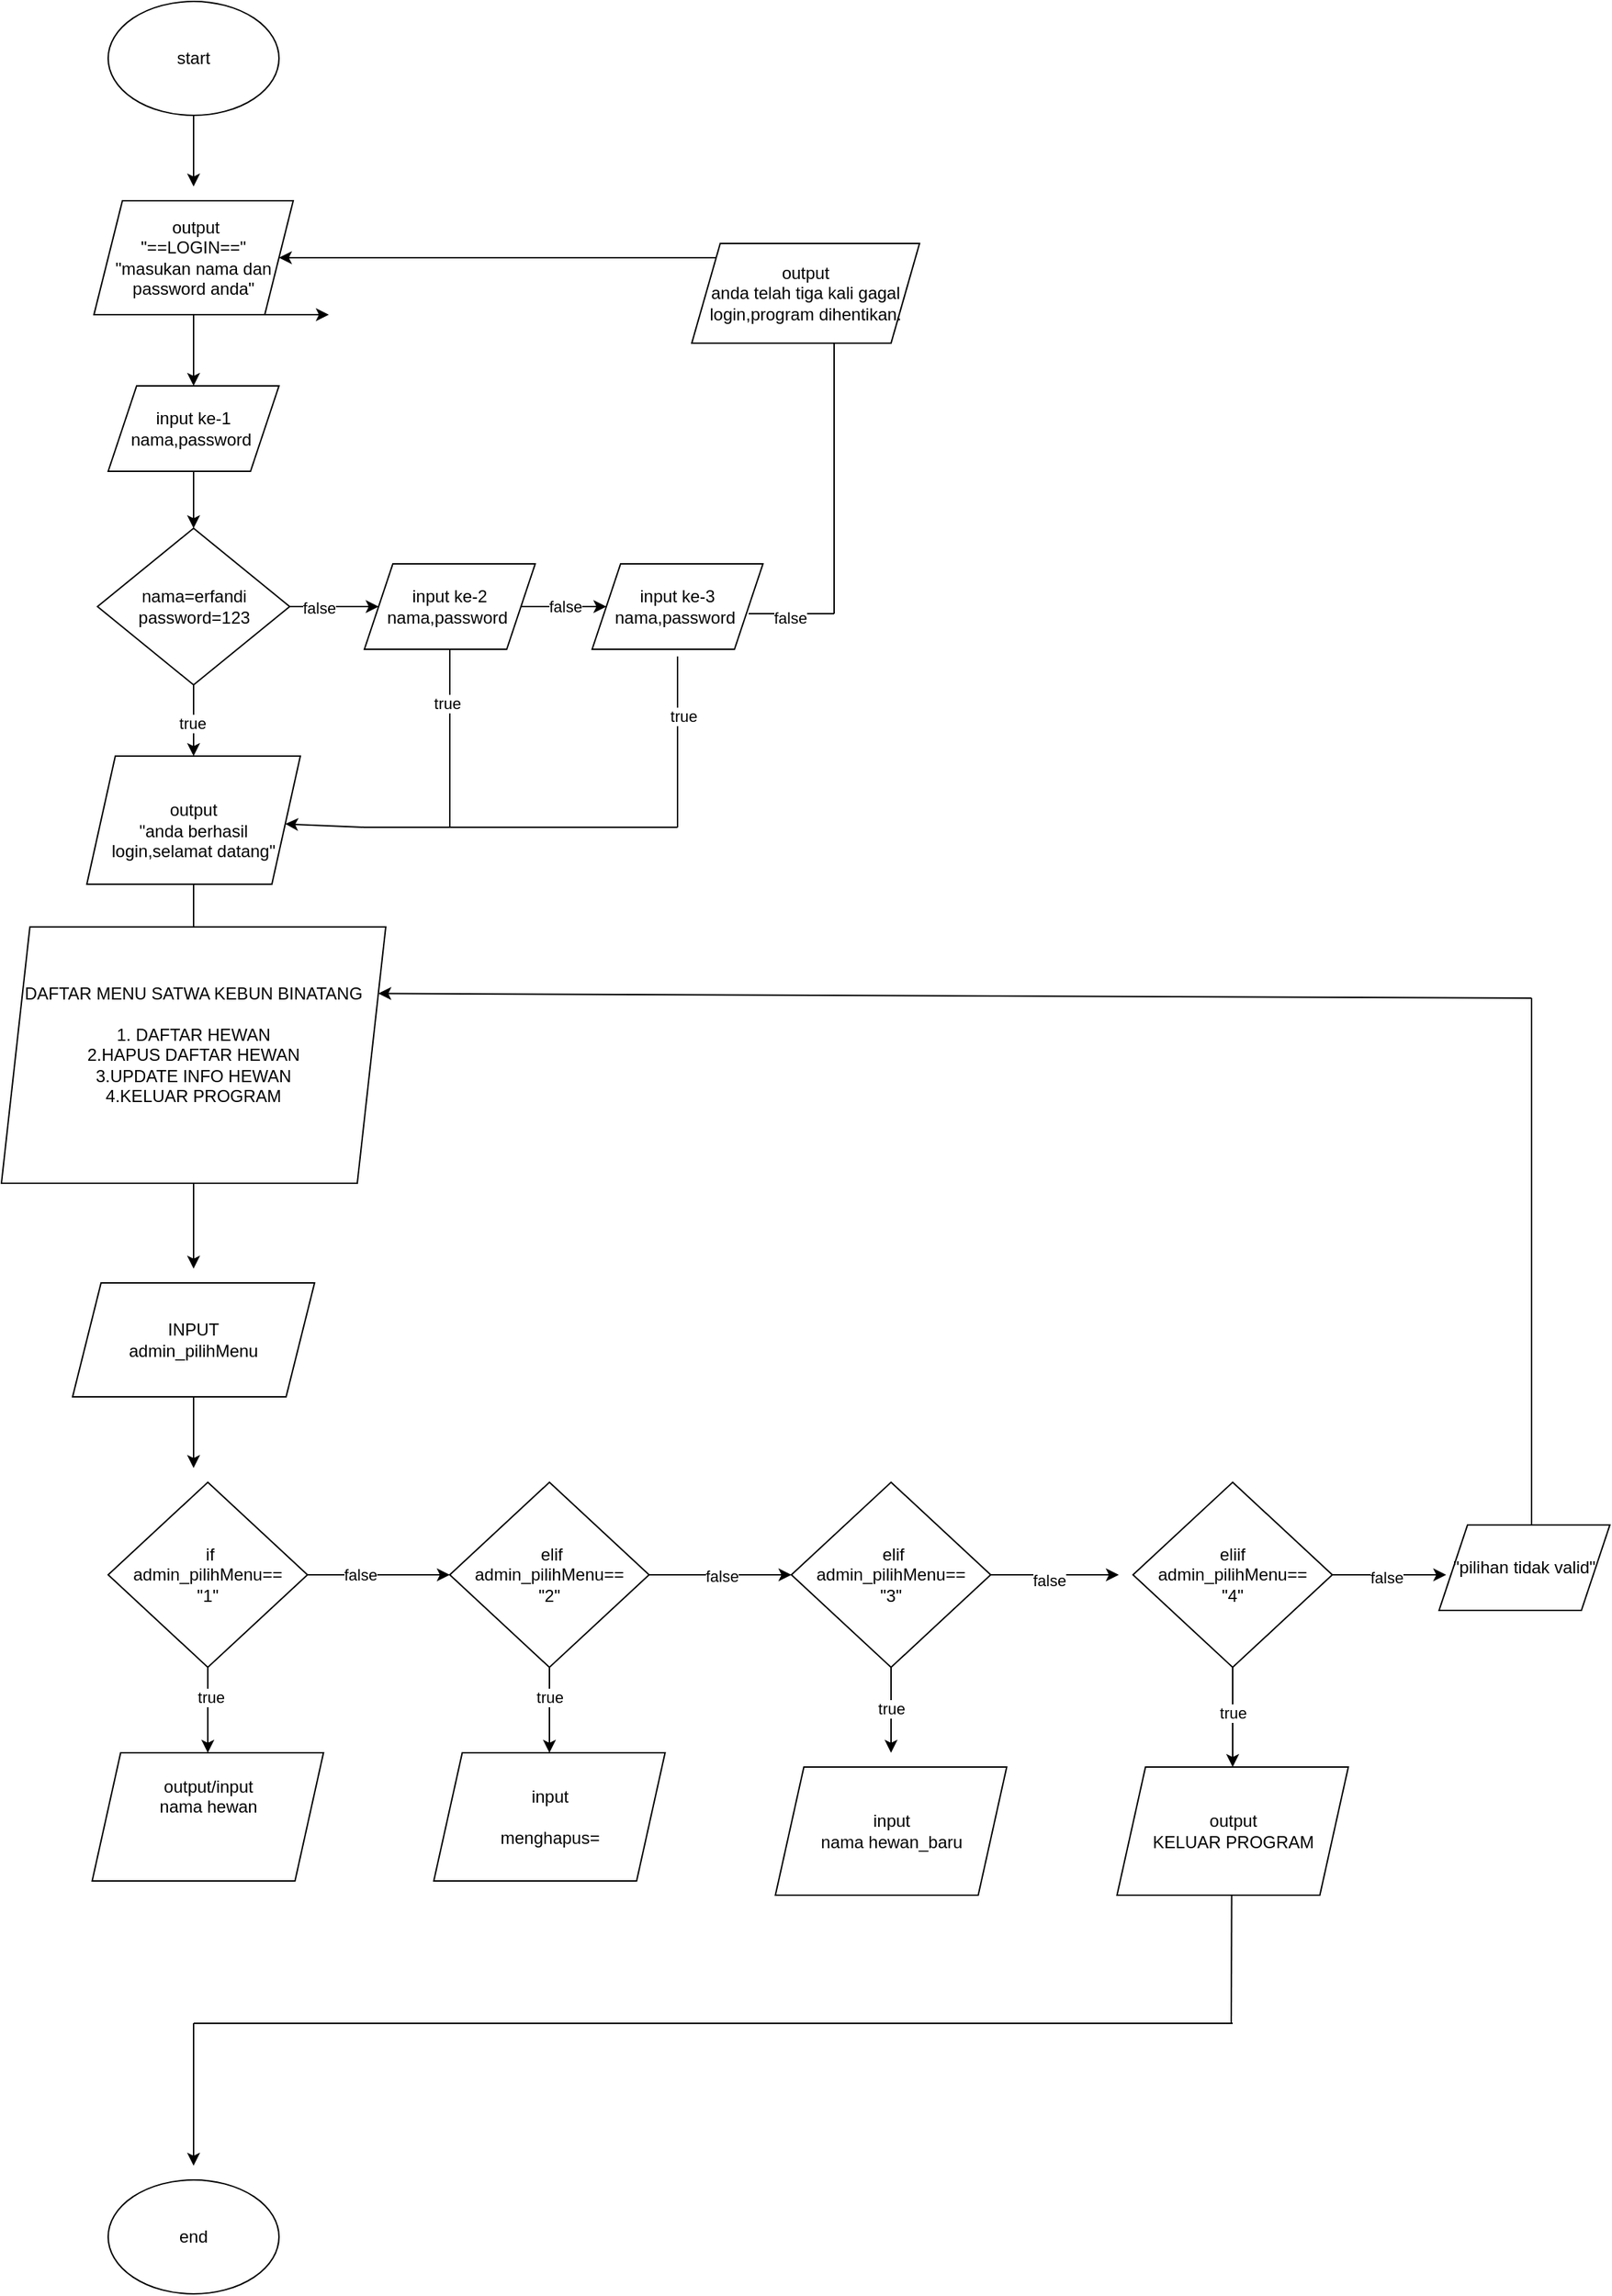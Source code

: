 <mxfile version="28.2.5">
  <diagram name="Page-1" id="dFhPst_S7rwA3uoJncHg">
    <mxGraphModel dx="1226" dy="736" grid="1" gridSize="10" guides="1" tooltips="1" connect="1" arrows="1" fold="1" page="1" pageScale="1" pageWidth="850" pageHeight="1100" math="0" shadow="0">
      <root>
        <mxCell id="0" />
        <mxCell id="1" parent="0" />
        <mxCell id="uPxCHblYA37mIubjmwFk-2" style="edgeStyle=orthogonalEdgeStyle;rounded=0;orthogonalLoop=1;jettySize=auto;html=1;" parent="1" source="uPxCHblYA37mIubjmwFk-1" edge="1">
          <mxGeometry relative="1" as="geometry">
            <mxPoint x="400" y="140" as="targetPoint" />
          </mxGeometry>
        </mxCell>
        <mxCell id="uPxCHblYA37mIubjmwFk-1" value="start" style="ellipse;whiteSpace=wrap;html=1;" parent="1" vertex="1">
          <mxGeometry x="340" y="10" width="120" height="80" as="geometry" />
        </mxCell>
        <mxCell id="uPxCHblYA37mIubjmwFk-7" style="edgeStyle=orthogonalEdgeStyle;rounded=0;orthogonalLoop=1;jettySize=auto;html=1;" parent="1" source="uPxCHblYA37mIubjmwFk-4" edge="1">
          <mxGeometry relative="1" as="geometry">
            <mxPoint x="400" y="280" as="targetPoint" />
          </mxGeometry>
        </mxCell>
        <mxCell id="uPxCHblYA37mIubjmwFk-4" value="&amp;nbsp;output&lt;div&gt;&quot;==LOGIN==&quot;&lt;br&gt;&lt;div&gt;&quot;masukan nama dan password anda&quot;&lt;/div&gt;&lt;/div&gt;" style="shape=parallelogram;perimeter=parallelogramPerimeter;whiteSpace=wrap;html=1;fixedSize=1;" parent="1" vertex="1">
          <mxGeometry x="330" y="150" width="140" height="80" as="geometry" />
        </mxCell>
        <mxCell id="uPxCHblYA37mIubjmwFk-5" value="" style="endArrow=classic;html=1;rounded=0;" parent="1" edge="1">
          <mxGeometry width="50" height="50" relative="1" as="geometry">
            <mxPoint x="425" y="230" as="sourcePoint" />
            <mxPoint x="495" y="230" as="targetPoint" />
          </mxGeometry>
        </mxCell>
        <mxCell id="uPxCHblYA37mIubjmwFk-9" style="edgeStyle=orthogonalEdgeStyle;rounded=0;orthogonalLoop=1;jettySize=auto;html=1;" parent="1" source="uPxCHblYA37mIubjmwFk-8" edge="1">
          <mxGeometry relative="1" as="geometry">
            <mxPoint x="400" y="380" as="targetPoint" />
          </mxGeometry>
        </mxCell>
        <mxCell id="uPxCHblYA37mIubjmwFk-8" value="input ke-1&lt;div&gt;nama,password&amp;nbsp;&lt;/div&gt;" style="shape=parallelogram;perimeter=parallelogramPerimeter;whiteSpace=wrap;html=1;fixedSize=1;" parent="1" vertex="1">
          <mxGeometry x="340" y="280" width="120" height="60" as="geometry" />
        </mxCell>
        <mxCell id="uPxCHblYA37mIubjmwFk-37" style="edgeStyle=orthogonalEdgeStyle;rounded=0;orthogonalLoop=1;jettySize=auto;html=1;" parent="1" source="uPxCHblYA37mIubjmwFk-10" edge="1">
          <mxGeometry relative="1" as="geometry">
            <mxPoint x="400" y="690" as="targetPoint" />
          </mxGeometry>
        </mxCell>
        <mxCell id="uPxCHblYA37mIubjmwFk-10" value="&lt;br&gt;&lt;div&gt;output&lt;/div&gt;&lt;div&gt;&quot;anda berhasil login,selamat datang&quot;&lt;/div&gt;" style="shape=parallelogram;perimeter=parallelogramPerimeter;whiteSpace=wrap;html=1;fixedSize=1;" parent="1" vertex="1">
          <mxGeometry x="325" y="540" width="150" height="90" as="geometry" />
        </mxCell>
        <mxCell id="uPxCHblYA37mIubjmwFk-12" style="edgeStyle=orthogonalEdgeStyle;rounded=0;orthogonalLoop=1;jettySize=auto;html=1;" parent="1" source="uPxCHblYA37mIubjmwFk-11" edge="1">
          <mxGeometry relative="1" as="geometry">
            <mxPoint x="400" y="540" as="targetPoint" />
          </mxGeometry>
        </mxCell>
        <mxCell id="uPxCHblYA37mIubjmwFk-14" value="true" style="edgeLabel;html=1;align=center;verticalAlign=middle;resizable=0;points=[];" parent="uPxCHblYA37mIubjmwFk-12" vertex="1" connectable="0">
          <mxGeometry x="0.078" y="-2" relative="1" as="geometry">
            <mxPoint as="offset" />
          </mxGeometry>
        </mxCell>
        <mxCell id="uPxCHblYA37mIubjmwFk-13" style="edgeStyle=orthogonalEdgeStyle;rounded=0;orthogonalLoop=1;jettySize=auto;html=1;" parent="1" source="uPxCHblYA37mIubjmwFk-11" edge="1">
          <mxGeometry relative="1" as="geometry">
            <mxPoint x="530" y="435" as="targetPoint" />
          </mxGeometry>
        </mxCell>
        <mxCell id="uPxCHblYA37mIubjmwFk-15" value="false" style="edgeLabel;html=1;align=center;verticalAlign=middle;resizable=0;points=[];" parent="uPxCHblYA37mIubjmwFk-13" vertex="1" connectable="0">
          <mxGeometry x="-0.347" y="-1" relative="1" as="geometry">
            <mxPoint as="offset" />
          </mxGeometry>
        </mxCell>
        <mxCell id="uPxCHblYA37mIubjmwFk-11" value="nama=erfandi&lt;div&gt;password=123&lt;/div&gt;" style="rhombus;whiteSpace=wrap;html=1;" parent="1" vertex="1">
          <mxGeometry x="332.5" y="380" width="135" height="110" as="geometry" />
        </mxCell>
        <mxCell id="uPxCHblYA37mIubjmwFk-17" style="edgeStyle=orthogonalEdgeStyle;rounded=0;orthogonalLoop=1;jettySize=auto;html=1;" parent="1" source="uPxCHblYA37mIubjmwFk-16" edge="1">
          <mxGeometry relative="1" as="geometry">
            <mxPoint x="690" y="435" as="targetPoint" />
          </mxGeometry>
        </mxCell>
        <mxCell id="uPxCHblYA37mIubjmwFk-24" value="false" style="edgeLabel;html=1;align=center;verticalAlign=middle;resizable=0;points=[];" parent="uPxCHblYA37mIubjmwFk-17" vertex="1" connectable="0">
          <mxGeometry x="0.004" relative="1" as="geometry">
            <mxPoint as="offset" />
          </mxGeometry>
        </mxCell>
        <mxCell id="uPxCHblYA37mIubjmwFk-16" value="input ke-2&lt;div&gt;nama,password&amp;nbsp;&lt;/div&gt;" style="shape=parallelogram;perimeter=parallelogramPerimeter;whiteSpace=wrap;html=1;fixedSize=1;" parent="1" vertex="1">
          <mxGeometry x="520" y="405" width="120" height="60" as="geometry" />
        </mxCell>
        <mxCell id="uPxCHblYA37mIubjmwFk-19" value="" style="endArrow=none;html=1;rounded=0;" parent="1" edge="1">
          <mxGeometry width="50" height="50" relative="1" as="geometry">
            <mxPoint x="580" y="590" as="sourcePoint" />
            <mxPoint x="580" y="465" as="targetPoint" />
          </mxGeometry>
        </mxCell>
        <mxCell id="uPxCHblYA37mIubjmwFk-21" value="true" style="edgeLabel;html=1;align=center;verticalAlign=middle;resizable=0;points=[];" parent="uPxCHblYA37mIubjmwFk-19" vertex="1" connectable="0">
          <mxGeometry x="0.389" y="2" relative="1" as="geometry">
            <mxPoint as="offset" />
          </mxGeometry>
        </mxCell>
        <mxCell id="uPxCHblYA37mIubjmwFk-20" value="" style="endArrow=classic;html=1;rounded=0;" parent="1" target="uPxCHblYA37mIubjmwFk-10" edge="1">
          <mxGeometry width="50" height="50" relative="1" as="geometry">
            <mxPoint x="580" y="590" as="sourcePoint" />
            <mxPoint x="630" y="540" as="targetPoint" />
            <Array as="points">
              <mxPoint x="520" y="590" />
            </Array>
          </mxGeometry>
        </mxCell>
        <mxCell id="uPxCHblYA37mIubjmwFk-22" value="input ke-3&lt;div&gt;nama,password&amp;nbsp;&lt;/div&gt;" style="shape=parallelogram;perimeter=parallelogramPerimeter;whiteSpace=wrap;html=1;fixedSize=1;" parent="1" vertex="1">
          <mxGeometry x="680" y="405" width="120" height="60" as="geometry" />
        </mxCell>
        <mxCell id="uPxCHblYA37mIubjmwFk-29" value="" style="endArrow=none;html=1;rounded=0;" parent="1" edge="1">
          <mxGeometry width="50" height="50" relative="1" as="geometry">
            <mxPoint x="740" y="590" as="sourcePoint" />
            <mxPoint x="740" y="470" as="targetPoint" />
          </mxGeometry>
        </mxCell>
        <mxCell id="uPxCHblYA37mIubjmwFk-31" value="true" style="edgeLabel;html=1;align=center;verticalAlign=middle;resizable=0;points=[];" parent="uPxCHblYA37mIubjmwFk-29" vertex="1" connectable="0">
          <mxGeometry x="0.312" y="-4" relative="1" as="geometry">
            <mxPoint as="offset" />
          </mxGeometry>
        </mxCell>
        <mxCell id="uPxCHblYA37mIubjmwFk-30" value="" style="endArrow=none;html=1;rounded=0;" parent="1" edge="1">
          <mxGeometry width="50" height="50" relative="1" as="geometry">
            <mxPoint x="580" y="590" as="sourcePoint" />
            <mxPoint x="740" y="590" as="targetPoint" />
          </mxGeometry>
        </mxCell>
        <mxCell id="uPxCHblYA37mIubjmwFk-32" value="" style="endArrow=none;html=1;rounded=0;" parent="1" edge="1">
          <mxGeometry width="50" height="50" relative="1" as="geometry">
            <mxPoint x="790" y="440" as="sourcePoint" />
            <mxPoint x="850" y="440" as="targetPoint" />
          </mxGeometry>
        </mxCell>
        <mxCell id="uPxCHblYA37mIubjmwFk-36" value="false" style="edgeLabel;html=1;align=center;verticalAlign=middle;resizable=0;points=[];" parent="uPxCHblYA37mIubjmwFk-32" vertex="1" connectable="0">
          <mxGeometry x="-0.035" y="-3" relative="1" as="geometry">
            <mxPoint as="offset" />
          </mxGeometry>
        </mxCell>
        <mxCell id="uPxCHblYA37mIubjmwFk-33" value="" style="endArrow=none;html=1;rounded=0;" parent="1" edge="1">
          <mxGeometry width="50" height="50" relative="1" as="geometry">
            <mxPoint x="850" y="440" as="sourcePoint" />
            <mxPoint x="850" y="190" as="targetPoint" />
          </mxGeometry>
        </mxCell>
        <mxCell id="uPxCHblYA37mIubjmwFk-34" value="" style="endArrow=classic;html=1;rounded=0;" parent="1" target="uPxCHblYA37mIubjmwFk-4" edge="1">
          <mxGeometry width="50" height="50" relative="1" as="geometry">
            <mxPoint x="850" y="190" as="sourcePoint" />
            <mxPoint x="900" y="140" as="targetPoint" />
          </mxGeometry>
        </mxCell>
        <mxCell id="uPxCHblYA37mIubjmwFk-35" value="output&lt;div&gt;anda telah tiga kali gagal login,program dihentikan.&lt;/div&gt;" style="shape=parallelogram;perimeter=parallelogramPerimeter;whiteSpace=wrap;html=1;fixedSize=1;" parent="1" vertex="1">
          <mxGeometry x="750" y="180" width="160" height="70" as="geometry" />
        </mxCell>
        <mxCell id="uPxCHblYA37mIubjmwFk-41" style="edgeStyle=orthogonalEdgeStyle;rounded=0;orthogonalLoop=1;jettySize=auto;html=1;" parent="1" source="uPxCHblYA37mIubjmwFk-38" edge="1">
          <mxGeometry relative="1" as="geometry">
            <mxPoint x="400" y="900" as="targetPoint" />
          </mxGeometry>
        </mxCell>
        <mxCell id="uPxCHblYA37mIubjmwFk-38" value="DAFTAR MENU SATWA KEBUN BINATANG&lt;div&gt;&lt;br&gt;&lt;/div&gt;&lt;div&gt;1. DAFTAR HEWAN&lt;/div&gt;&lt;div&gt;2.HAPUS DAFTAR HEWAN&lt;/div&gt;&lt;div&gt;3.UPDATE INFO HEWAN&lt;/div&gt;&lt;div&gt;4.KELUAR PROGRAM&lt;/div&gt;&lt;div&gt;&lt;br&gt;&lt;/div&gt;" style="shape=parallelogram;perimeter=parallelogramPerimeter;whiteSpace=wrap;html=1;fixedSize=1;" parent="1" vertex="1">
          <mxGeometry x="265" y="660" width="270" height="180" as="geometry" />
        </mxCell>
        <mxCell id="uPxCHblYA37mIubjmwFk-43" style="edgeStyle=orthogonalEdgeStyle;rounded=0;orthogonalLoop=1;jettySize=auto;html=1;" parent="1" source="uPxCHblYA37mIubjmwFk-42" edge="1">
          <mxGeometry relative="1" as="geometry">
            <mxPoint x="400" y="1040" as="targetPoint" />
          </mxGeometry>
        </mxCell>
        <mxCell id="uPxCHblYA37mIubjmwFk-42" value="INPUT&lt;div&gt;admin_pilihMenu&lt;/div&gt;" style="shape=parallelogram;perimeter=parallelogramPerimeter;whiteSpace=wrap;html=1;fixedSize=1;" parent="1" vertex="1">
          <mxGeometry x="315" y="910" width="170" height="80" as="geometry" />
        </mxCell>
        <mxCell id="uPxCHblYA37mIubjmwFk-46" style="edgeStyle=orthogonalEdgeStyle;rounded=0;orthogonalLoop=1;jettySize=auto;html=1;" parent="1" source="uPxCHblYA37mIubjmwFk-44" edge="1">
          <mxGeometry relative="1" as="geometry">
            <mxPoint x="410" y="1240" as="targetPoint" />
          </mxGeometry>
        </mxCell>
        <mxCell id="uPxCHblYA37mIubjmwFk-47" value="true" style="edgeLabel;html=1;align=center;verticalAlign=middle;resizable=0;points=[];" parent="uPxCHblYA37mIubjmwFk-46" vertex="1" connectable="0">
          <mxGeometry x="-0.306" y="2" relative="1" as="geometry">
            <mxPoint as="offset" />
          </mxGeometry>
        </mxCell>
        <mxCell id="uPxCHblYA37mIubjmwFk-49" style="edgeStyle=orthogonalEdgeStyle;rounded=0;orthogonalLoop=1;jettySize=auto;html=1;entryX=0;entryY=0.5;entryDx=0;entryDy=0;" parent="1" source="uPxCHblYA37mIubjmwFk-44" target="uPxCHblYA37mIubjmwFk-51" edge="1">
          <mxGeometry relative="1" as="geometry">
            <mxPoint x="560" y="1115" as="targetPoint" />
          </mxGeometry>
        </mxCell>
        <mxCell id="uPxCHblYA37mIubjmwFk-72" value="false" style="edgeLabel;html=1;align=center;verticalAlign=middle;resizable=0;points=[];" parent="uPxCHblYA37mIubjmwFk-49" vertex="1" connectable="0">
          <mxGeometry x="-0.264" relative="1" as="geometry">
            <mxPoint as="offset" />
          </mxGeometry>
        </mxCell>
        <mxCell id="uPxCHblYA37mIubjmwFk-44" value="&lt;div&gt;&amp;nbsp;if&lt;/div&gt;&lt;div&gt;admin_pilihMenu==&lt;/div&gt;&lt;div&gt;&quot;1&quot;&lt;/div&gt;" style="rhombus;whiteSpace=wrap;html=1;" parent="1" vertex="1">
          <mxGeometry x="340" y="1050" width="140" height="130" as="geometry" />
        </mxCell>
        <mxCell id="uPxCHblYA37mIubjmwFk-48" value="output/input&lt;br&gt;&lt;div&gt;nama hewan&lt;/div&gt;&lt;div&gt;&lt;br&gt;&lt;/div&gt;&lt;div&gt;&lt;br&gt;&lt;/div&gt;" style="shape=parallelogram;perimeter=parallelogramPerimeter;whiteSpace=wrap;html=1;fixedSize=1;" parent="1" vertex="1">
          <mxGeometry x="328.75" y="1240" width="162.5" height="90" as="geometry" />
        </mxCell>
        <mxCell id="uPxCHblYA37mIubjmwFk-54" style="edgeStyle=orthogonalEdgeStyle;rounded=0;orthogonalLoop=1;jettySize=auto;html=1;" parent="1" source="uPxCHblYA37mIubjmwFk-51" edge="1">
          <mxGeometry relative="1" as="geometry">
            <mxPoint x="820" y="1115" as="targetPoint" />
          </mxGeometry>
        </mxCell>
        <mxCell id="uPxCHblYA37mIubjmwFk-87" value="false" style="edgeLabel;html=1;align=center;verticalAlign=middle;resizable=0;points=[];" parent="uPxCHblYA37mIubjmwFk-54" vertex="1" connectable="0">
          <mxGeometry x="0.019" relative="1" as="geometry">
            <mxPoint as="offset" />
          </mxGeometry>
        </mxCell>
        <mxCell id="uPxCHblYA37mIubjmwFk-55" style="edgeStyle=orthogonalEdgeStyle;rounded=0;orthogonalLoop=1;jettySize=auto;html=1;entryX=0.5;entryY=0;entryDx=0;entryDy=0;" parent="1" source="uPxCHblYA37mIubjmwFk-51" target="uPxCHblYA37mIubjmwFk-53" edge="1">
          <mxGeometry relative="1" as="geometry" />
        </mxCell>
        <mxCell id="uPxCHblYA37mIubjmwFk-69" value="true" style="edgeLabel;html=1;align=center;verticalAlign=middle;resizable=0;points=[];" parent="uPxCHblYA37mIubjmwFk-55" vertex="1" connectable="0">
          <mxGeometry x="-0.318" relative="1" as="geometry">
            <mxPoint as="offset" />
          </mxGeometry>
        </mxCell>
        <mxCell id="uPxCHblYA37mIubjmwFk-51" value="&lt;div&gt;&amp;nbsp;elif&lt;/div&gt;&lt;div&gt;admin_pilihMenu==&lt;/div&gt;&lt;div&gt;&quot;2&quot;&lt;/div&gt;" style="rhombus;whiteSpace=wrap;html=1;" parent="1" vertex="1">
          <mxGeometry x="580" y="1050" width="140" height="130" as="geometry" />
        </mxCell>
        <mxCell id="uPxCHblYA37mIubjmwFk-53" value="input&lt;div&gt;&lt;br&gt;&lt;/div&gt;&lt;div&gt;menghapus=&lt;/div&gt;" style="shape=parallelogram;perimeter=parallelogramPerimeter;whiteSpace=wrap;html=1;fixedSize=1;" parent="1" vertex="1">
          <mxGeometry x="568.75" y="1240" width="162.5" height="90" as="geometry" />
        </mxCell>
        <mxCell id="uPxCHblYA37mIubjmwFk-57" style="edgeStyle=orthogonalEdgeStyle;rounded=0;orthogonalLoop=1;jettySize=auto;html=1;" parent="1" source="uPxCHblYA37mIubjmwFk-56" edge="1">
          <mxGeometry relative="1" as="geometry">
            <mxPoint x="890" y="1240" as="targetPoint" />
          </mxGeometry>
        </mxCell>
        <mxCell id="uPxCHblYA37mIubjmwFk-70" value="true" style="edgeLabel;html=1;align=center;verticalAlign=middle;resizable=0;points=[];" parent="uPxCHblYA37mIubjmwFk-57" vertex="1" connectable="0">
          <mxGeometry x="-0.004" y="1" relative="1" as="geometry">
            <mxPoint as="offset" />
          </mxGeometry>
        </mxCell>
        <mxCell id="uPxCHblYA37mIubjmwFk-62" style="edgeStyle=orthogonalEdgeStyle;rounded=0;orthogonalLoop=1;jettySize=auto;html=1;" parent="1" source="uPxCHblYA37mIubjmwFk-56" edge="1">
          <mxGeometry relative="1" as="geometry">
            <mxPoint x="1050" y="1115" as="targetPoint" />
          </mxGeometry>
        </mxCell>
        <mxCell id="uPxCHblYA37mIubjmwFk-88" value="false" style="edgeLabel;html=1;align=center;verticalAlign=middle;resizable=0;points=[];" parent="uPxCHblYA37mIubjmwFk-62" vertex="1" connectable="0">
          <mxGeometry x="-0.103" y="-4" relative="1" as="geometry">
            <mxPoint as="offset" />
          </mxGeometry>
        </mxCell>
        <mxCell id="uPxCHblYA37mIubjmwFk-56" value="&lt;div&gt;&amp;nbsp;elif&lt;/div&gt;&lt;div&gt;admin_pilihMenu==&lt;/div&gt;&lt;div&gt;&quot;3&quot;&lt;/div&gt;" style="rhombus;whiteSpace=wrap;html=1;" parent="1" vertex="1">
          <mxGeometry x="820" y="1050" width="140" height="130" as="geometry" />
        </mxCell>
        <mxCell id="uPxCHblYA37mIubjmwFk-59" value="input&lt;div&gt;nama hewan_baru&lt;/div&gt;" style="shape=parallelogram;perimeter=parallelogramPerimeter;whiteSpace=wrap;html=1;fixedSize=1;" parent="1" vertex="1">
          <mxGeometry x="808.75" y="1250" width="162.5" height="90" as="geometry" />
        </mxCell>
        <mxCell id="uPxCHblYA37mIubjmwFk-66" style="edgeStyle=orthogonalEdgeStyle;rounded=0;orthogonalLoop=1;jettySize=auto;html=1;entryX=0;entryY=0.5;entryDx=0;entryDy=0;" parent="1" source="uPxCHblYA37mIubjmwFk-61" edge="1">
          <mxGeometry relative="1" as="geometry">
            <mxPoint x="1280" y="1115" as="targetPoint" />
          </mxGeometry>
        </mxCell>
        <mxCell id="uPxCHblYA37mIubjmwFk-89" value="false" style="edgeLabel;html=1;align=center;verticalAlign=middle;resizable=0;points=[];" parent="uPxCHblYA37mIubjmwFk-66" vertex="1" connectable="0">
          <mxGeometry x="-0.05" y="-2" relative="1" as="geometry">
            <mxPoint as="offset" />
          </mxGeometry>
        </mxCell>
        <mxCell id="uPxCHblYA37mIubjmwFk-75" style="edgeStyle=orthogonalEdgeStyle;rounded=0;orthogonalLoop=1;jettySize=auto;html=1;entryX=0.5;entryY=0;entryDx=0;entryDy=0;" parent="1" source="uPxCHblYA37mIubjmwFk-61" target="uPxCHblYA37mIubjmwFk-64" edge="1">
          <mxGeometry relative="1" as="geometry" />
        </mxCell>
        <mxCell id="uPxCHblYA37mIubjmwFk-76" value="true" style="edgeLabel;html=1;align=center;verticalAlign=middle;resizable=0;points=[];" parent="uPxCHblYA37mIubjmwFk-75" vertex="1" connectable="0">
          <mxGeometry x="-0.079" relative="1" as="geometry">
            <mxPoint as="offset" />
          </mxGeometry>
        </mxCell>
        <mxCell id="uPxCHblYA37mIubjmwFk-61" value="&lt;div&gt;eliif&lt;/div&gt;&lt;div&gt;admin_pilihMenu==&lt;/div&gt;&lt;div&gt;&quot;4&quot;&lt;/div&gt;" style="rhombus;whiteSpace=wrap;html=1;" parent="1" vertex="1">
          <mxGeometry x="1060" y="1050" width="140" height="130" as="geometry" />
        </mxCell>
        <mxCell id="uPxCHblYA37mIubjmwFk-64" value="&lt;div&gt;output&lt;/div&gt;&lt;div&gt;KELUAR PROGRAM&lt;/div&gt;" style="shape=parallelogram;perimeter=parallelogramPerimeter;whiteSpace=wrap;html=1;fixedSize=1;" parent="1" vertex="1">
          <mxGeometry x="1048.75" y="1250" width="162.5" height="90" as="geometry" />
        </mxCell>
        <mxCell id="uPxCHblYA37mIubjmwFk-92" value="&quot;pilihan tidak valid&quot;" style="shape=parallelogram;perimeter=parallelogramPerimeter;whiteSpace=wrap;html=1;fixedSize=1;" parent="1" vertex="1">
          <mxGeometry x="1275" y="1080" width="120" height="60" as="geometry" />
        </mxCell>
        <mxCell id="uPxCHblYA37mIubjmwFk-94" value="" style="endArrow=none;html=1;rounded=0;" parent="1" edge="1">
          <mxGeometry width="50" height="50" relative="1" as="geometry">
            <mxPoint x="1340" y="1080" as="sourcePoint" />
            <mxPoint x="1340" y="710" as="targetPoint" />
          </mxGeometry>
        </mxCell>
        <mxCell id="uPxCHblYA37mIubjmwFk-96" value="" style="endArrow=classic;html=1;rounded=0;entryX=1;entryY=0.25;entryDx=0;entryDy=0;" parent="1" target="uPxCHblYA37mIubjmwFk-38" edge="1">
          <mxGeometry width="50" height="50" relative="1" as="geometry">
            <mxPoint x="1340" y="710" as="sourcePoint" />
            <mxPoint x="1890" y="670" as="targetPoint" />
          </mxGeometry>
        </mxCell>
        <mxCell id="uPxCHblYA37mIubjmwFk-98" value="" style="endArrow=none;html=1;rounded=0;" parent="1" edge="1">
          <mxGeometry width="50" height="50" relative="1" as="geometry">
            <mxPoint x="400" y="1430" as="sourcePoint" />
            <mxPoint x="1130" y="1430" as="targetPoint" />
          </mxGeometry>
        </mxCell>
        <mxCell id="uPxCHblYA37mIubjmwFk-99" value="" style="endArrow=classic;html=1;rounded=0;" parent="1" edge="1">
          <mxGeometry width="50" height="50" relative="1" as="geometry">
            <mxPoint x="400" y="1430" as="sourcePoint" />
            <mxPoint x="400" y="1530" as="targetPoint" />
          </mxGeometry>
        </mxCell>
        <mxCell id="uPxCHblYA37mIubjmwFk-100" value="end" style="ellipse;whiteSpace=wrap;html=1;" parent="1" vertex="1">
          <mxGeometry x="340" y="1540" width="120" height="80" as="geometry" />
        </mxCell>
        <mxCell id="kWU4KM6xFrOA-AWe_in7-3" value="" style="endArrow=none;html=1;rounded=0;" edge="1" parent="1">
          <mxGeometry width="50" height="50" relative="1" as="geometry">
            <mxPoint x="1129" y="1430" as="sourcePoint" />
            <mxPoint x="1129.29" y="1340" as="targetPoint" />
          </mxGeometry>
        </mxCell>
      </root>
    </mxGraphModel>
  </diagram>
</mxfile>
